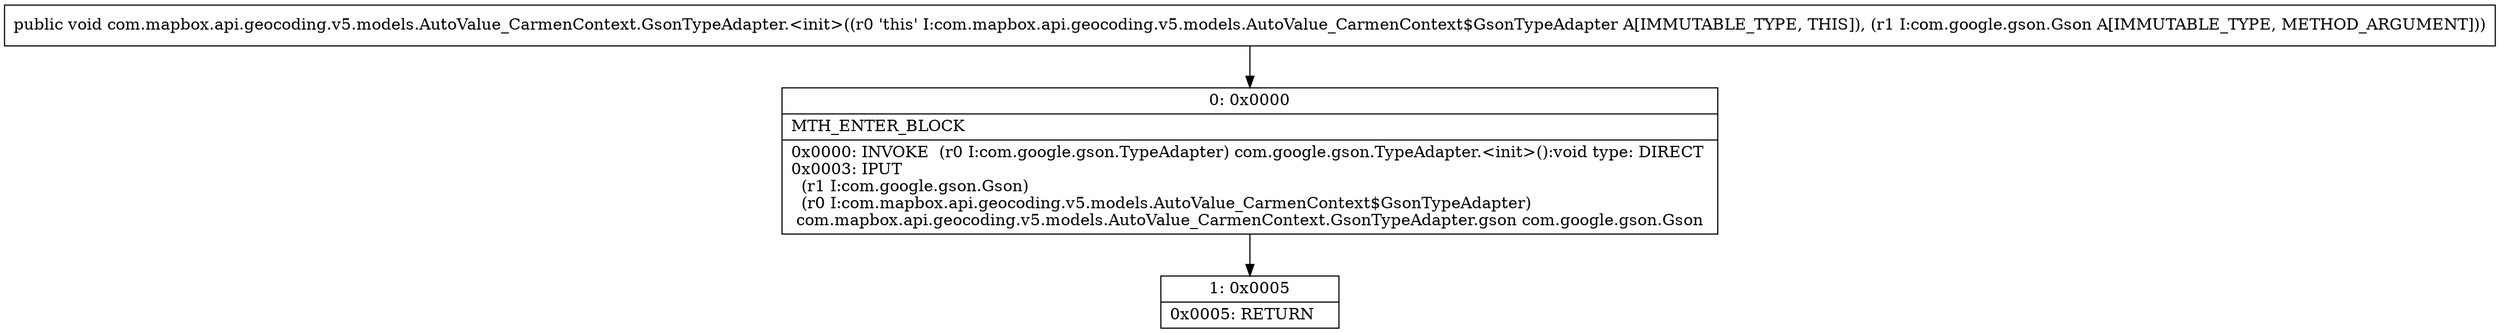 digraph "CFG forcom.mapbox.api.geocoding.v5.models.AutoValue_CarmenContext.GsonTypeAdapter.\<init\>(Lcom\/google\/gson\/Gson;)V" {
Node_0 [shape=record,label="{0\:\ 0x0000|MTH_ENTER_BLOCK\l|0x0000: INVOKE  (r0 I:com.google.gson.TypeAdapter) com.google.gson.TypeAdapter.\<init\>():void type: DIRECT \l0x0003: IPUT  \l  (r1 I:com.google.gson.Gson)\l  (r0 I:com.mapbox.api.geocoding.v5.models.AutoValue_CarmenContext$GsonTypeAdapter)\l com.mapbox.api.geocoding.v5.models.AutoValue_CarmenContext.GsonTypeAdapter.gson com.google.gson.Gson \l}"];
Node_1 [shape=record,label="{1\:\ 0x0005|0x0005: RETURN   \l}"];
MethodNode[shape=record,label="{public void com.mapbox.api.geocoding.v5.models.AutoValue_CarmenContext.GsonTypeAdapter.\<init\>((r0 'this' I:com.mapbox.api.geocoding.v5.models.AutoValue_CarmenContext$GsonTypeAdapter A[IMMUTABLE_TYPE, THIS]), (r1 I:com.google.gson.Gson A[IMMUTABLE_TYPE, METHOD_ARGUMENT])) }"];
MethodNode -> Node_0;
Node_0 -> Node_1;
}

